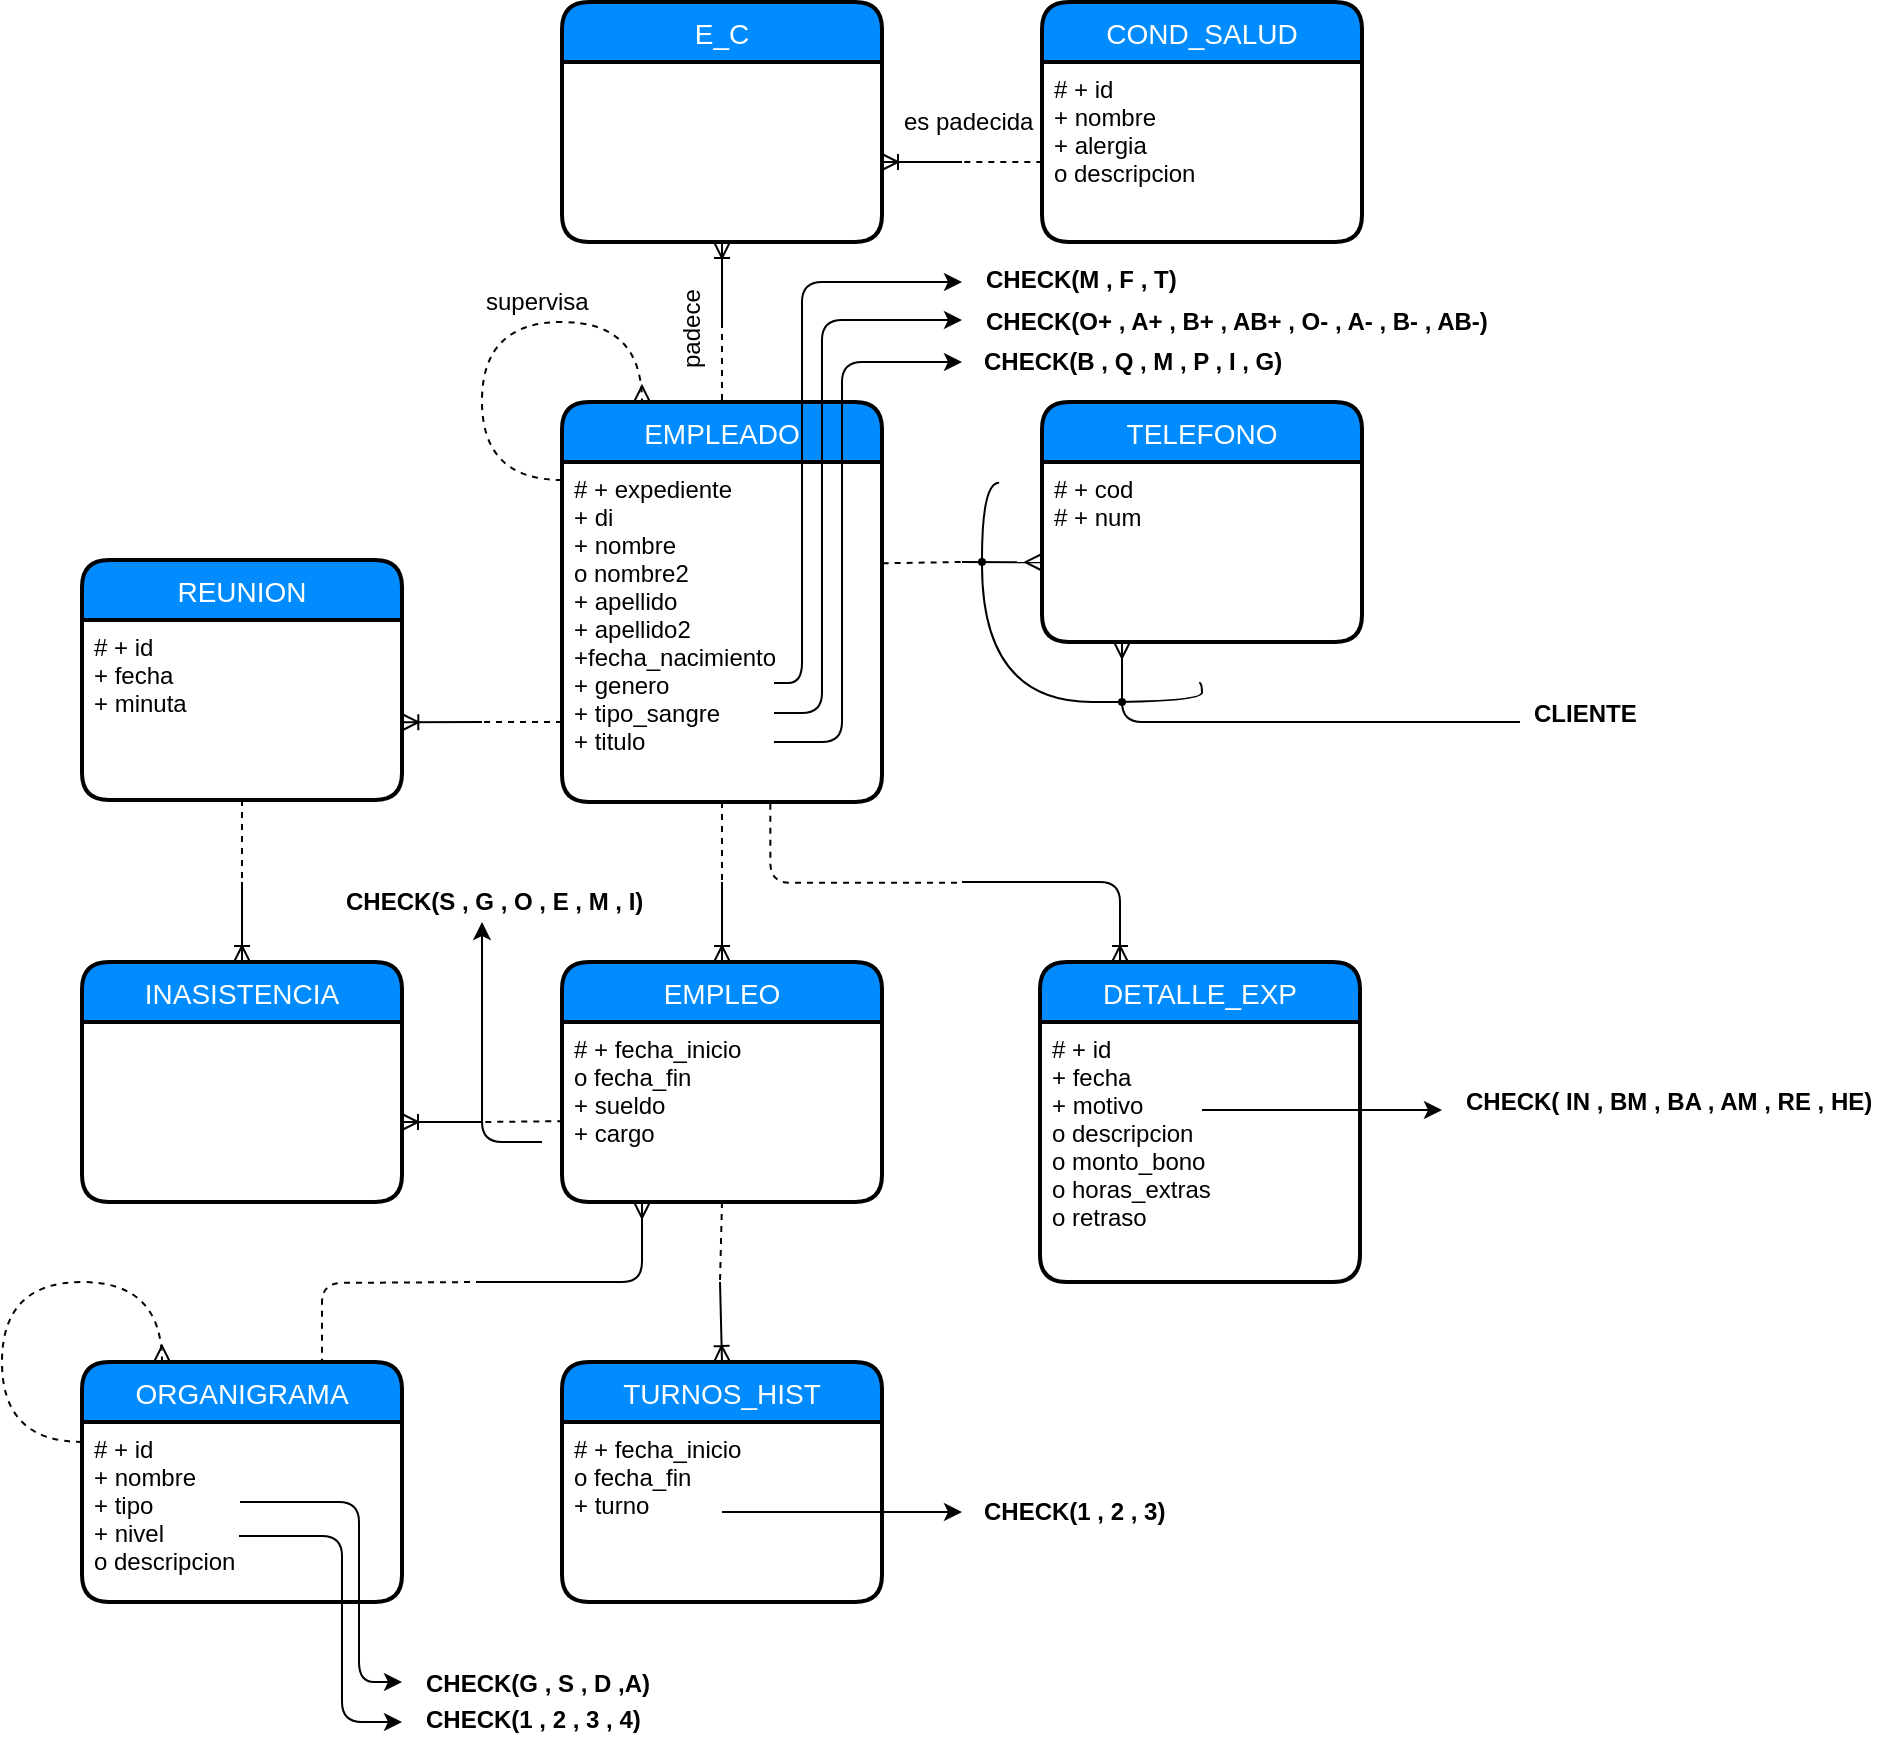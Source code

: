 <mxfile version="10.7.3" type="device"><diagram id="wrzS4Cx4MzvvE_PDHxnu" name="Page-1"><mxGraphModel dx="1255" dy="806" grid="1" gridSize="10" guides="1" tooltips="1" connect="1" arrows="1" fold="1" page="1" pageScale="1" pageWidth="413" pageHeight="291" math="0" shadow="0"><root><mxCell id="0"/><mxCell id="1" parent="0"/><mxCell id="Z5_mK32HbNKV3aDOVRPh-1" value="TELEFONO" style="swimlane;childLayout=stackLayout;horizontal=1;startSize=30;horizontalStack=0;fillColor=#008cff;fontColor=#FFFFFF;rounded=1;fontSize=14;fontStyle=0;strokeWidth=2;resizeParent=0;resizeLast=1;shadow=0;dashed=0;align=center;" vertex="1" parent="1"><mxGeometry x="960" y="280" width="160" height="120" as="geometry"/></mxCell><mxCell id="Z5_mK32HbNKV3aDOVRPh-2" value="# + cod&#10;# + num&#10;" style="align=left;strokeColor=none;fillColor=none;spacingLeft=4;fontSize=12;verticalAlign=top;resizable=0;rotatable=0;part=1;" vertex="1" parent="Z5_mK32HbNKV3aDOVRPh-1"><mxGeometry y="30" width="160" height="90" as="geometry"/></mxCell><mxCell id="Z5_mK32HbNKV3aDOVRPh-3" value="EMPLEADO" style="swimlane;childLayout=stackLayout;horizontal=1;startSize=30;horizontalStack=0;fillColor=#008cff;fontColor=#FFFFFF;rounded=1;fontSize=14;fontStyle=0;strokeWidth=2;resizeParent=0;resizeLast=1;shadow=0;dashed=0;align=center;" vertex="1" parent="1"><mxGeometry x="720" y="280" width="160" height="200" as="geometry"/></mxCell><mxCell id="Z5_mK32HbNKV3aDOVRPh-4" value="" style="endArrow=classic;html=1;edgeStyle=elbowEdgeStyle;" edge="1" parent="Z5_mK32HbNKV3aDOVRPh-3"><mxGeometry width="50" height="50" relative="1" as="geometry"><mxPoint x="106" y="170" as="sourcePoint"/><mxPoint x="200" y="-20" as="targetPoint"/><Array as="points"><mxPoint x="140" y="80"/></Array></mxGeometry></mxCell><mxCell id="Z5_mK32HbNKV3aDOVRPh-5" value="# + expediente&#10;+ di&#10;+ nombre&#10;o nombre2&#10;+ apellido&#10;+ apellido2&#10;+fecha_nacimiento&#10;+ genero&#10;+ tipo_sangre&#10;+ titulo&#10;&#10;" style="align=left;strokeColor=none;fillColor=none;spacingLeft=4;fontSize=12;verticalAlign=top;resizable=0;rotatable=0;part=1;" vertex="1" parent="Z5_mK32HbNKV3aDOVRPh-3"><mxGeometry y="30" width="160" height="170" as="geometry"/></mxCell><mxCell id="Z5_mK32HbNKV3aDOVRPh-6" value="" style="edgeStyle=orthogonalEdgeStyle;fontSize=12;html=1;endArrow=ERmany;startArrow=none;curved=1;entryX=0.25;entryY=0;entryDx=0;entryDy=0;exitX=0;exitY=0.053;exitDx=0;exitDy=0;exitPerimeter=0;dashed=1;startFill=0;endFill=0;" edge="1" parent="Z5_mK32HbNKV3aDOVRPh-3" source="Z5_mK32HbNKV3aDOVRPh-5" target="Z5_mK32HbNKV3aDOVRPh-3"><mxGeometry width="100" height="100" relative="1" as="geometry"><mxPoint x="-50" y="55" as="sourcePoint"/><mxPoint x="50" y="-45" as="targetPoint"/><Array as="points"><mxPoint x="-40" y="39"/><mxPoint x="-40" y="-40"/><mxPoint x="40" y="-40"/></Array></mxGeometry></mxCell><mxCell id="Z5_mK32HbNKV3aDOVRPh-7" value="" style="endArrow=classic;html=1;edgeStyle=elbowEdgeStyle;" edge="1" parent="1"><mxGeometry width="50" height="50" relative="1" as="geometry"><mxPoint x="826" y="420.5" as="sourcePoint"/><mxPoint x="920" y="220" as="targetPoint"/><Array as="points"><mxPoint x="840" y="320"/></Array></mxGeometry></mxCell><mxCell id="Z5_mK32HbNKV3aDOVRPh-8" value="" style="endArrow=classic;html=1;edgeStyle=elbowEdgeStyle;" edge="1" parent="1"><mxGeometry width="50" height="50" relative="1" as="geometry"><mxPoint x="826" y="435.5" as="sourcePoint"/><mxPoint x="920" y="239" as="targetPoint"/><Array as="points"><mxPoint x="850" y="340"/></Array></mxGeometry></mxCell><mxCell id="Z5_mK32HbNKV3aDOVRPh-9" value="CHECK(M , F , T)" style="text;html=1;resizable=0;points=[];autosize=1;align=left;verticalAlign=top;spacingTop=-4;fontStyle=1" vertex="1" parent="1"><mxGeometry x="930" y="209" width="110" height="20" as="geometry"/></mxCell><mxCell id="Z5_mK32HbNKV3aDOVRPh-10" value="CHECK(O+ , A+ , B+ , AB+ , O- , A- , B- , AB-)" style="text;html=1;resizable=0;points=[];autosize=1;align=left;verticalAlign=top;spacingTop=-4;fontStyle=1" vertex="1" parent="1"><mxGeometry x="930" y="230" width="260" height="20" as="geometry"/></mxCell><mxCell id="Z5_mK32HbNKV3aDOVRPh-11" value="CHECK(B , Q , M , P , I , G)" style="text;html=1;resizable=0;points=[];autosize=1;align=left;verticalAlign=top;spacingTop=-4;fontStyle=1" vertex="1" parent="1"><mxGeometry x="928.5" y="250" width="160" height="20" as="geometry"/></mxCell><mxCell id="Z5_mK32HbNKV3aDOVRPh-12" value="" style="fontSize=12;html=1;endArrow=none;startArrow=none;exitX=1.002;exitY=0.298;exitDx=0;exitDy=0;exitPerimeter=0;dashed=1;startFill=0;endFill=0;" edge="1" parent="1" source="Z5_mK32HbNKV3aDOVRPh-5"><mxGeometry width="100" height="100" relative="1" as="geometry"><mxPoint x="890" y="360" as="sourcePoint"/><mxPoint x="920" y="360.0" as="targetPoint"/></mxGeometry></mxCell><mxCell id="Z5_mK32HbNKV3aDOVRPh-13" value="" style="fontSize=12;html=1;endArrow=ERmany;startArrow=none;entryX=-0.002;entryY=0.557;entryDx=0;entryDy=0;entryPerimeter=0;startFill=0;" edge="1" parent="1" target="Z5_mK32HbNKV3aDOVRPh-2"><mxGeometry width="100" height="100" relative="1" as="geometry"><mxPoint x="920" y="360.0" as="sourcePoint"/><mxPoint x="950" y="360" as="targetPoint"/></mxGeometry></mxCell><mxCell id="Z5_mK32HbNKV3aDOVRPh-14" value="" style="fontSize=12;html=1;endArrow=none;startArrow=ERmany;exitX=0.25;exitY=1;exitDx=0;exitDy=0;startFill=0;endFill=0;edgeStyle=elbowEdgeStyle;" edge="1" parent="1" source="Z5_mK32HbNKV3aDOVRPh-2"><mxGeometry width="100" height="100" relative="1" as="geometry"><mxPoint x="1159.429" y="440.762" as="sourcePoint"/><mxPoint x="1199" y="440.0" as="targetPoint"/><Array as="points"><mxPoint x="1000" y="420"/></Array></mxGeometry></mxCell><mxCell id="Z5_mK32HbNKV3aDOVRPh-15" value="" style="endArrow=none;html=1;edgeStyle=orthogonalEdgeStyle;curved=1;" edge="1" parent="1" source="Z5_mK32HbNKV3aDOVRPh-16"><mxGeometry width="50" height="50" relative="1" as="geometry"><mxPoint x="1040" y="420" as="sourcePoint"/><mxPoint x="938.571" y="320.429" as="targetPoint"/><Array as="points"><mxPoint x="930" y="320"/></Array></mxGeometry></mxCell><mxCell id="Z5_mK32HbNKV3aDOVRPh-16" value="" style="ellipse;whiteSpace=wrap;html=1;aspect=fixed;fillColor=#000000;" vertex="1" parent="1"><mxGeometry x="928.5" y="358.5" width="3" height="3" as="geometry"/></mxCell><mxCell id="Z5_mK32HbNKV3aDOVRPh-17" value="" style="endArrow=none;html=1;edgeStyle=orthogonalEdgeStyle;curved=1;" edge="1" parent="1" target="Z5_mK32HbNKV3aDOVRPh-16"><mxGeometry width="50" height="50" relative="1" as="geometry"><mxPoint x="1038.571" y="420.429" as="sourcePoint"/><mxPoint x="939.889" y="319.944" as="targetPoint"/><Array as="points"><mxPoint x="1040" y="430"/><mxPoint x="930" y="430"/></Array></mxGeometry></mxCell><mxCell id="Z5_mK32HbNKV3aDOVRPh-18" value="" style="ellipse;whiteSpace=wrap;html=1;aspect=fixed;fillColor=#000000;" vertex="1" parent="1"><mxGeometry x="998.5" y="428.5" width="3" height="3" as="geometry"/></mxCell><mxCell id="Z5_mK32HbNKV3aDOVRPh-19" value="E_C" style="swimlane;childLayout=stackLayout;horizontal=1;startSize=30;horizontalStack=0;fillColor=#008cff;fontColor=#FFFFFF;rounded=1;fontSize=14;fontStyle=0;strokeWidth=2;resizeParent=0;resizeLast=1;shadow=0;dashed=0;align=center;" vertex="1" parent="1"><mxGeometry x="720" y="80" width="160" height="120" as="geometry"/></mxCell><mxCell id="Z5_mK32HbNKV3aDOVRPh-20" value="" style="fontSize=12;html=1;endArrow=none;startArrow=ERoneToMany;startFill=0;endFill=0;exitX=0.5;exitY=1;exitDx=0;exitDy=0;" edge="1" parent="1" source="Z5_mK32HbNKV3aDOVRPh-19"><mxGeometry width="100" height="100" relative="1" as="geometry"><mxPoint x="800" y="210" as="sourcePoint"/><mxPoint x="800" y="240" as="targetPoint"/></mxGeometry></mxCell><mxCell id="Z5_mK32HbNKV3aDOVRPh-21" value="" style="fontSize=12;html=1;endArrow=none;startArrow=none;startFill=0;entryX=0.5;entryY=0;entryDx=0;entryDy=0;dashed=1;endFill=0;" edge="1" parent="1" target="Z5_mK32HbNKV3aDOVRPh-3"><mxGeometry width="100" height="100" relative="1" as="geometry"><mxPoint x="800" y="240" as="sourcePoint"/><mxPoint x="710" y="360" as="targetPoint"/></mxGeometry></mxCell><mxCell id="Z5_mK32HbNKV3aDOVRPh-22" value="" style="fontSize=12;html=1;endArrow=none;startArrow=none;startFill=0;endFill=0;exitX=0.001;exitY=0.555;exitDx=0;exitDy=0;exitPerimeter=0;dashed=1;" edge="1" parent="1" source="Z5_mK32HbNKV3aDOVRPh-25"><mxGeometry width="100" height="100" relative="1" as="geometry"><mxPoint x="940" y="170" as="sourcePoint"/><mxPoint x="920" y="160" as="targetPoint"/></mxGeometry></mxCell><mxCell id="Z5_mK32HbNKV3aDOVRPh-23" value="" style="fontSize=12;html=1;endArrow=ERoneToMany;startArrow=none;startFill=0;endFill=0;" edge="1" parent="1"><mxGeometry width="100" height="100" relative="1" as="geometry"><mxPoint x="920" y="160" as="sourcePoint"/><mxPoint x="880" y="160" as="targetPoint"/></mxGeometry></mxCell><mxCell id="Z5_mK32HbNKV3aDOVRPh-24" value="COND_SALUD" style="swimlane;childLayout=stackLayout;horizontal=1;startSize=30;horizontalStack=0;fillColor=#008cff;fontColor=#FFFFFF;rounded=1;fontSize=14;fontStyle=0;strokeWidth=2;resizeParent=0;resizeLast=1;shadow=0;dashed=0;align=center;" vertex="1" parent="1"><mxGeometry x="960" y="80" width="160" height="120" as="geometry"/></mxCell><mxCell id="Z5_mK32HbNKV3aDOVRPh-25" value="# + id&#10;+ nombre&#10;+ alergia&#10;o descripcion&#10;" style="align=left;strokeColor=none;fillColor=none;spacingLeft=4;fontSize=12;verticalAlign=top;resizable=0;rotatable=0;part=1;" vertex="1" parent="Z5_mK32HbNKV3aDOVRPh-24"><mxGeometry y="30" width="160" height="90" as="geometry"/></mxCell><mxCell id="Z5_mK32HbNKV3aDOVRPh-26" value="EMPLEO" style="swimlane;childLayout=stackLayout;horizontal=1;startSize=30;horizontalStack=0;fillColor=#008cff;fontColor=#FFFFFF;rounded=1;fontSize=14;fontStyle=0;strokeWidth=2;resizeParent=0;resizeLast=1;shadow=0;dashed=0;align=center;" vertex="1" parent="1"><mxGeometry x="720" y="560" width="160" height="120" as="geometry"/></mxCell><mxCell id="Z5_mK32HbNKV3aDOVRPh-27" value="# + fecha_inicio&#10;o fecha_fin&#10;+ sueldo&#10;+ cargo&#10;" style="align=left;strokeColor=none;fillColor=none;spacingLeft=4;fontSize=12;verticalAlign=top;resizable=0;rotatable=0;part=1;" vertex="1" parent="Z5_mK32HbNKV3aDOVRPh-26"><mxGeometry y="30" width="160" height="90" as="geometry"/></mxCell><mxCell id="Z5_mK32HbNKV3aDOVRPh-28" value="CHECK(S , G , O , E , M , I)" style="text;html=1;resizable=0;points=[];autosize=1;align=left;verticalAlign=top;spacingTop=-4;fontStyle=1" vertex="1" parent="1"><mxGeometry x="610" y="520" width="160" height="20" as="geometry"/></mxCell><mxCell id="Z5_mK32HbNKV3aDOVRPh-29" value="" style="fontSize=12;html=1;endArrow=none;startArrow=none;startFill=0;endFill=0;exitX=0.5;exitY=1;exitDx=0;exitDy=0;dashed=1;" edge="1" parent="1" source="Z5_mK32HbNKV3aDOVRPh-5"><mxGeometry width="100" height="100" relative="1" as="geometry"><mxPoint x="840" y="520" as="sourcePoint"/><mxPoint x="800" y="520.0" as="targetPoint"/></mxGeometry></mxCell><mxCell id="Z5_mK32HbNKV3aDOVRPh-30" value="" style="fontSize=12;html=1;endArrow=ERoneToMany;startArrow=none;startFill=0;endFill=0;entryX=0.5;entryY=0;entryDx=0;entryDy=0;" edge="1" parent="1" target="Z5_mK32HbNKV3aDOVRPh-26"><mxGeometry width="100" height="100" relative="1" as="geometry"><mxPoint x="800" y="520.0" as="sourcePoint"/><mxPoint x="760" y="520" as="targetPoint"/></mxGeometry></mxCell><mxCell id="Z5_mK32HbNKV3aDOVRPh-31" value="INASISTENCIA" style="swimlane;childLayout=stackLayout;horizontal=1;startSize=30;horizontalStack=0;fillColor=#008cff;fontColor=#FFFFFF;rounded=1;fontSize=14;fontStyle=0;strokeWidth=2;resizeParent=0;resizeLast=1;shadow=0;dashed=0;align=center;" vertex="1" parent="1"><mxGeometry x="480" y="560" width="160" height="120" as="geometry"/></mxCell><mxCell id="Z5_mK32HbNKV3aDOVRPh-32" value="DETALLE_EXP" style="swimlane;childLayout=stackLayout;horizontal=1;startSize=30;horizontalStack=0;fillColor=#008cff;fontColor=#FFFFFF;rounded=1;fontSize=14;fontStyle=0;strokeWidth=2;resizeParent=0;resizeLast=1;shadow=0;dashed=0;align=center;" vertex="1" parent="1"><mxGeometry x="959" y="560" width="160" height="160" as="geometry"/></mxCell><mxCell id="Z5_mK32HbNKV3aDOVRPh-33" value="" style="endArrow=classic;html=1;" edge="1" parent="Z5_mK32HbNKV3aDOVRPh-32"><mxGeometry width="50" height="50" relative="1" as="geometry"><mxPoint x="81" y="74" as="sourcePoint"/><mxPoint x="201" y="74" as="targetPoint"/></mxGeometry></mxCell><mxCell id="Z5_mK32HbNKV3aDOVRPh-34" value="# + id&#10;+ fecha&#10;+ motivo&#10;o descripcion&#10;o monto_bono&#10;o horas_extras&#10;o retraso&#10;" style="align=left;strokeColor=none;fillColor=none;spacingLeft=4;fontSize=12;verticalAlign=top;resizable=0;rotatable=0;part=1;" vertex="1" parent="Z5_mK32HbNKV3aDOVRPh-32"><mxGeometry y="30" width="160" height="130" as="geometry"/></mxCell><mxCell id="Z5_mK32HbNKV3aDOVRPh-35" value="" style="fontSize=12;html=1;endArrow=none;startArrow=none;startFill=0;endFill=0;exitX=0.651;exitY=1.005;exitDx=0;exitDy=0;dashed=1;exitPerimeter=0;edgeStyle=orthogonalEdgeStyle;" edge="1" parent="1" source="Z5_mK32HbNKV3aDOVRPh-5"><mxGeometry width="100" height="100" relative="1" as="geometry"><mxPoint x="998.667" y="480.167" as="sourcePoint"/><mxPoint x="918.571" y="520.429" as="targetPoint"/><Array as="points"><mxPoint x="824" y="520"/></Array></mxGeometry></mxCell><mxCell id="Z5_mK32HbNKV3aDOVRPh-36" value="" style="fontSize=12;html=1;endArrow=ERoneToMany;startArrow=none;startFill=0;endFill=0;entryX=0.25;entryY=0;entryDx=0;entryDy=0;edgeStyle=elbowEdgeStyle;elbow=vertical;" edge="1" parent="1" target="Z5_mK32HbNKV3aDOVRPh-32"><mxGeometry width="100" height="100" relative="1" as="geometry"><mxPoint x="920" y="520.0" as="sourcePoint"/><mxPoint x="999" y="550" as="targetPoint"/><Array as="points"><mxPoint x="960" y="520"/><mxPoint x="940" y="530"/><mxPoint x="930" y="521"/><mxPoint x="930" y="521"/><mxPoint x="960" y="521"/></Array></mxGeometry></mxCell><mxCell id="Z5_mK32HbNKV3aDOVRPh-37" value="" style="fontSize=12;html=1;endArrow=none;startArrow=none;startFill=0;endFill=0;exitX=0.004;exitY=0.551;exitDx=0;exitDy=0;dashed=1;exitPerimeter=0;" edge="1" parent="1" source="Z5_mK32HbNKV3aDOVRPh-27"><mxGeometry width="100" height="100" relative="1" as="geometry"><mxPoint x="679.776" y="599.897" as="sourcePoint"/><mxPoint x="679.5" y="640.0" as="targetPoint"/></mxGeometry></mxCell><mxCell id="Z5_mK32HbNKV3aDOVRPh-38" value="" style="fontSize=12;html=1;endArrow=ERoneToMany;startArrow=none;startFill=0;endFill=0;" edge="1" parent="1"><mxGeometry width="100" height="100" relative="1" as="geometry"><mxPoint x="679.5" y="640.0" as="sourcePoint"/><mxPoint x="640" y="640.0" as="targetPoint"/></mxGeometry></mxCell><mxCell id="Z5_mK32HbNKV3aDOVRPh-39" value="" style="fontSize=12;html=1;endArrow=none;startArrow=none;startFill=0;endFill=0;exitX=0.5;exitY=1;exitDx=0;exitDy=0;dashed=1;" edge="1" parent="1" source="Z5_mK32HbNKV3aDOVRPh-41"><mxGeometry width="100" height="100" relative="1" as="geometry"><mxPoint x="560" y="490" as="sourcePoint"/><mxPoint x="560" y="520.0" as="targetPoint"/></mxGeometry></mxCell><mxCell id="Z5_mK32HbNKV3aDOVRPh-40" value="" style="fontSize=12;html=1;endArrow=ERoneToMany;startArrow=none;startFill=0;endFill=0;entryX=0.5;entryY=0;entryDx=0;entryDy=0;" edge="1" parent="1" target="Z5_mK32HbNKV3aDOVRPh-31"><mxGeometry width="100" height="100" relative="1" as="geometry"><mxPoint x="560" y="520.0" as="sourcePoint"/><mxPoint x="560" y="550" as="targetPoint"/></mxGeometry></mxCell><mxCell id="Z5_mK32HbNKV3aDOVRPh-41" value="REUNION" style="swimlane;childLayout=stackLayout;horizontal=1;startSize=30;horizontalStack=0;fillColor=#008cff;fontColor=#FFFFFF;rounded=1;fontSize=14;fontStyle=0;strokeWidth=2;resizeParent=0;resizeLast=1;shadow=0;dashed=0;align=center;" vertex="1" parent="1"><mxGeometry x="480" y="359" width="160" height="120" as="geometry"/></mxCell><mxCell id="Z5_mK32HbNKV3aDOVRPh-42" value="# + id&#10;+ fecha&#10;+ minuta&#10;" style="align=left;strokeColor=none;fillColor=none;spacingLeft=4;fontSize=12;verticalAlign=top;resizable=0;rotatable=0;part=1;" vertex="1" parent="Z5_mK32HbNKV3aDOVRPh-41"><mxGeometry y="30" width="160" height="90" as="geometry"/></mxCell><mxCell id="Z5_mK32HbNKV3aDOVRPh-43" value="" style="fontSize=12;html=1;endArrow=none;startArrow=none;startFill=0;endFill=0;dashed=1;" edge="1" parent="1"><mxGeometry width="100" height="100" relative="1" as="geometry"><mxPoint x="720" y="440.0" as="sourcePoint"/><mxPoint x="680" y="440.0" as="targetPoint"/></mxGeometry></mxCell><mxCell id="Z5_mK32HbNKV3aDOVRPh-44" value="" style="fontSize=12;html=1;endArrow=ERoneToMany;startArrow=none;startFill=0;endFill=0;entryX=1.001;entryY=0.568;entryDx=0;entryDy=0;entryPerimeter=0;" edge="1" parent="1" target="Z5_mK32HbNKV3aDOVRPh-42"><mxGeometry width="100" height="100" relative="1" as="geometry"><mxPoint x="680" y="440.0" as="sourcePoint"/><mxPoint x="679.952" y="479.81" as="targetPoint"/></mxGeometry></mxCell><mxCell id="Z5_mK32HbNKV3aDOVRPh-45" value="CHECK( IN , BM , BA , AM , RE , HE)" style="text;html=1;resizable=0;points=[];autosize=1;align=left;verticalAlign=top;spacingTop=-4;fontStyle=1" vertex="1" parent="1"><mxGeometry x="1170" y="620" width="220" height="20" as="geometry"/></mxCell><mxCell id="Z5_mK32HbNKV3aDOVRPh-46" value="" style="endArrow=classic;html=1;edgeStyle=elbowEdgeStyle;" edge="1" parent="1"><mxGeometry width="50" height="50" relative="1" as="geometry"><mxPoint x="710" y="650.0" as="sourcePoint"/><mxPoint x="680" y="540.0" as="targetPoint"/><Array as="points"><mxPoint x="680" y="590"/></Array></mxGeometry></mxCell><mxCell id="Z5_mK32HbNKV3aDOVRPh-47" value="padece" style="text;html=1;resizable=0;points=[];autosize=1;align=left;verticalAlign=top;spacingTop=-4;rotation=-90;" vertex="1" parent="1"><mxGeometry x="760" y="230" width="50" height="20" as="geometry"/></mxCell><mxCell id="Z5_mK32HbNKV3aDOVRPh-48" value="supervisa" style="text;html=1;resizable=0;points=[];autosize=1;align=left;verticalAlign=top;spacingTop=-4;" vertex="1" parent="1"><mxGeometry x="680" y="220" width="70" height="20" as="geometry"/></mxCell><mxCell id="Z5_mK32HbNKV3aDOVRPh-49" value="es padecida" style="text;html=1;resizable=0;points=[];autosize=1;align=left;verticalAlign=top;spacingTop=-4;" vertex="1" parent="1"><mxGeometry x="888.5" y="130" width="80" height="20" as="geometry"/></mxCell><mxCell id="Z5_mK32HbNKV3aDOVRPh-50" value="" style="fontSize=12;html=1;endArrow=none;startArrow=ERmany;startFill=0;endFill=0;exitX=0.25;exitY=1;exitDx=0;exitDy=0;edgeStyle=elbowEdgeStyle;elbow=vertical;" edge="1" parent="1" source="Z5_mK32HbNKV3aDOVRPh-27"><mxGeometry width="100" height="100" relative="1" as="geometry"><mxPoint x="800" y="680" as="sourcePoint"/><mxPoint x="680" y="720.0" as="targetPoint"/><Array as="points"><mxPoint x="740" y="720"/></Array></mxGeometry></mxCell><mxCell id="Z5_mK32HbNKV3aDOVRPh-51" value="" style="fontSize=12;html=1;endArrow=none;startArrow=none;startFill=0;entryX=0.75;entryY=0;entryDx=0;entryDy=0;dashed=1;endFill=0;edgeStyle=orthogonalEdgeStyle;" edge="1" parent="1" target="Z5_mK32HbNKV3aDOVRPh-52"><mxGeometry width="100" height="100" relative="1" as="geometry"><mxPoint x="680" y="720.0" as="sourcePoint"/><mxPoint x="800" y="760" as="targetPoint"/></mxGeometry></mxCell><mxCell id="Z5_mK32HbNKV3aDOVRPh-52" value="ORGANIGRAMA" style="swimlane;childLayout=stackLayout;horizontal=1;startSize=30;horizontalStack=0;fillColor=#008cff;fontColor=#FFFFFF;rounded=1;fontSize=14;fontStyle=0;strokeWidth=2;resizeParent=0;resizeLast=1;shadow=0;dashed=0;align=center;" vertex="1" parent="1"><mxGeometry x="480" y="760" width="160" height="120" as="geometry"/></mxCell><mxCell id="Z5_mK32HbNKV3aDOVRPh-53" value="" style="endArrow=classic;html=1;edgeStyle=elbowEdgeStyle;" edge="1" parent="Z5_mK32HbNKV3aDOVRPh-52"><mxGeometry width="50" height="50" relative="1" as="geometry"><mxPoint x="79" y="70" as="sourcePoint"/><mxPoint x="160" y="160" as="targetPoint"/><Array as="points"><mxPoint x="138.5" y="127"/></Array></mxGeometry></mxCell><mxCell id="Z5_mK32HbNKV3aDOVRPh-54" value="" style="endArrow=classic;html=1;edgeStyle=elbowEdgeStyle;" edge="1" parent="Z5_mK32HbNKV3aDOVRPh-52"><mxGeometry width="50" height="50" relative="1" as="geometry"><mxPoint x="78.5" y="87" as="sourcePoint"/><mxPoint x="160" y="180" as="targetPoint"/><Array as="points"><mxPoint x="130" y="140"/></Array></mxGeometry></mxCell><mxCell id="Z5_mK32HbNKV3aDOVRPh-55" value="# + id&#10;+ nombre&#10;+ tipo&#10;+ nivel&#10;o descripcion&#10;" style="align=left;strokeColor=none;fillColor=none;spacingLeft=4;fontSize=12;verticalAlign=top;resizable=0;rotatable=0;part=1;" vertex="1" parent="Z5_mK32HbNKV3aDOVRPh-52"><mxGeometry y="30" width="160" height="90" as="geometry"/></mxCell><mxCell id="Z5_mK32HbNKV3aDOVRPh-56" value="" style="edgeStyle=orthogonalEdgeStyle;fontSize=12;html=1;endArrow=ERmany;startArrow=none;curved=1;dashed=1;startFill=0;endFill=0;entryX=0.25;entryY=0;entryDx=0;entryDy=0;exitX=0.001;exitY=0.111;exitDx=0;exitDy=0;exitPerimeter=0;" edge="1" parent="Z5_mK32HbNKV3aDOVRPh-52" source="Z5_mK32HbNKV3aDOVRPh-55" target="Z5_mK32HbNKV3aDOVRPh-52"><mxGeometry width="100" height="100" relative="1" as="geometry"><mxPoint x="-10" y="39" as="sourcePoint"/><mxPoint x="40" y="-10" as="targetPoint"/><Array as="points"><mxPoint x="-40" y="40"/><mxPoint x="-40" y="-40"/><mxPoint x="40" y="-40"/></Array></mxGeometry></mxCell><mxCell id="Z5_mK32HbNKV3aDOVRPh-57" value="CHECK(G , S , D ,A)" style="text;html=1;resizable=0;points=[];autosize=1;align=left;verticalAlign=top;spacingTop=-4;fontStyle=1" vertex="1" parent="1"><mxGeometry x="650" y="910.5" width="130" height="20" as="geometry"/></mxCell><mxCell id="Z5_mK32HbNKV3aDOVRPh-58" value="CHECK(1 , 2 , 3 , 4)" style="text;html=1;resizable=0;points=[];autosize=1;align=left;verticalAlign=top;spacingTop=-4;fontStyle=1" vertex="1" parent="1"><mxGeometry x="650" y="929" width="120" height="20" as="geometry"/></mxCell><mxCell id="Z5_mK32HbNKV3aDOVRPh-59" value="TURNOS_HIST" style="swimlane;childLayout=stackLayout;horizontal=1;startSize=30;horizontalStack=0;fillColor=#008cff;fontColor=#FFFFFF;rounded=1;fontSize=14;fontStyle=0;strokeWidth=2;resizeParent=0;resizeLast=1;shadow=0;dashed=0;align=center;" vertex="1" parent="1"><mxGeometry x="720" y="760" width="160" height="120" as="geometry"/></mxCell><mxCell id="Z5_mK32HbNKV3aDOVRPh-60" value="# + fecha_inicio&#10;o fecha_fin&#10;+ turno&#10;" style="align=left;strokeColor=none;fillColor=none;spacingLeft=4;fontSize=12;verticalAlign=top;resizable=0;rotatable=0;part=1;" vertex="1" parent="Z5_mK32HbNKV3aDOVRPh-59"><mxGeometry y="30" width="160" height="90" as="geometry"/></mxCell><mxCell id="Z5_mK32HbNKV3aDOVRPh-61" value="" style="endArrow=classic;html=1;" edge="1" parent="Z5_mK32HbNKV3aDOVRPh-59"><mxGeometry width="50" height="50" relative="1" as="geometry"><mxPoint x="80" y="75" as="sourcePoint"/><mxPoint x="200" y="75" as="targetPoint"/></mxGeometry></mxCell><mxCell id="Z5_mK32HbNKV3aDOVRPh-62" value="CHECK(1 , 2 , 3)" style="text;html=1;resizable=0;points=[];autosize=1;align=left;verticalAlign=top;spacingTop=-4;fontStyle=1" vertex="1" parent="1"><mxGeometry x="928.5" y="825" width="110" height="20" as="geometry"/></mxCell><mxCell id="Z5_mK32HbNKV3aDOVRPh-63" value="" style="fontSize=12;html=1;endArrow=none;startArrow=none;startFill=0;endFill=0;exitX=0.5;exitY=1;exitDx=0;exitDy=0;dashed=1;" edge="1" parent="1" source="Z5_mK32HbNKV3aDOVRPh-27"><mxGeometry width="100" height="100" relative="1" as="geometry"><mxPoint x="799" y="690" as="sourcePoint"/><mxPoint x="799" y="720.0" as="targetPoint"/></mxGeometry></mxCell><mxCell id="Z5_mK32HbNKV3aDOVRPh-64" value="" style="fontSize=12;html=1;endArrow=ERoneToMany;startArrow=none;startFill=0;endFill=0;entryX=0.5;entryY=0;entryDx=0;entryDy=0;" edge="1" parent="1" target="Z5_mK32HbNKV3aDOVRPh-59"><mxGeometry width="100" height="100" relative="1" as="geometry"><mxPoint x="799" y="720.0" as="sourcePoint"/><mxPoint x="799" y="750" as="targetPoint"/></mxGeometry></mxCell><mxCell id="Z5_mK32HbNKV3aDOVRPh-65" value="&lt;b&gt;CLIENTE&lt;/b&gt;" style="text;html=1;resizable=0;points=[];autosize=1;align=left;verticalAlign=top;spacingTop=-4;" vertex="1" parent="1"><mxGeometry x="1203.5" y="426" width="70" height="20" as="geometry"/></mxCell></root></mxGraphModel></diagram></mxfile>